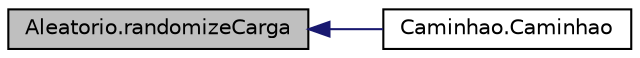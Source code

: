 digraph "Aleatorio.randomizeCarga"
{
  edge [fontname="Helvetica",fontsize="10",labelfontname="Helvetica",labelfontsize="10"];
  node [fontname="Helvetica",fontsize="10",shape=record];
  rankdir="LR";
  Node7 [label="Aleatorio.randomizeCarga",height=0.2,width=0.4,color="black", fillcolor="grey75", style="filled", fontcolor="black"];
  Node7 -> Node8 [dir="back",color="midnightblue",fontsize="10",style="solid",fontname="Helvetica"];
  Node8 [label="Caminhao.Caminhao",height=0.2,width=0.4,color="black", fillcolor="white", style="filled",URL="$class_caminhao.html#af533c39b3db0b14e7c404d4d91a88e47",tooltip="construtor padrão com capacidade de carga aleatória "];
}
